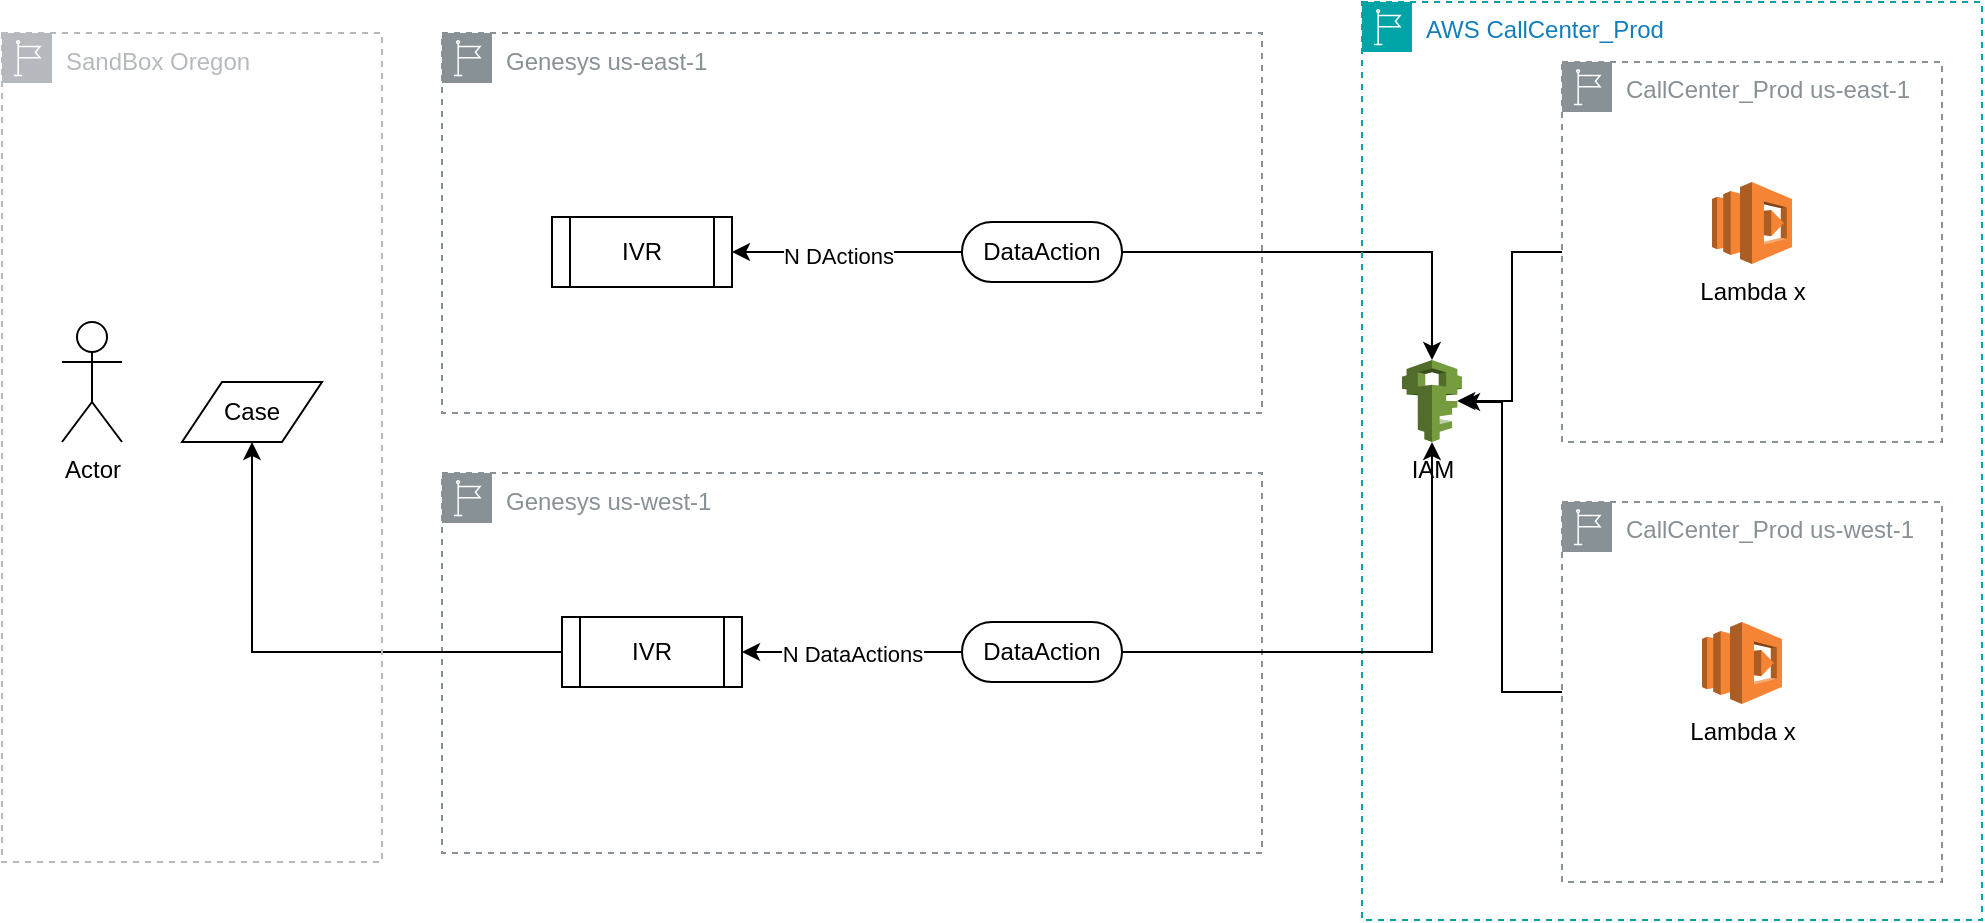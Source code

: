 <mxfile version="24.7.12">
  <diagram name="Página-1" id="ujGo8nRJIDXq_h9ByG9u">
    <mxGraphModel dx="1323" dy="1105" grid="1" gridSize="10" guides="1" tooltips="1" connect="1" arrows="1" fold="1" page="1" pageScale="1" pageWidth="1169" pageHeight="827" math="0" shadow="0">
      <root>
        <mxCell id="0" />
        <mxCell id="1" parent="0" />
        <mxCell id="kwSnkxbTyY6jpW13EwU1-3" value="CallCenter_Prod us-east-1" style="sketch=0;outlineConnect=0;gradientColor=none;html=1;whiteSpace=wrap;fontSize=12;fontStyle=0;shape=mxgraph.aws4.group;grIcon=mxgraph.aws4.group_region;strokeColor=#879196;fillColor=none;verticalAlign=top;align=left;spacingLeft=30;fontColor=#879196;dashed=1;" vertex="1" parent="1">
          <mxGeometry x="860" y="80" width="190" height="190" as="geometry" />
        </mxCell>
        <mxCell id="kwSnkxbTyY6jpW13EwU1-14" style="edgeStyle=orthogonalEdgeStyle;rounded=0;orthogonalLoop=1;jettySize=auto;html=1;" edge="1" parent="1" source="kwSnkxbTyY6jpW13EwU1-4" target="kwSnkxbTyY6jpW13EwU1-12">
          <mxGeometry relative="1" as="geometry">
            <Array as="points">
              <mxPoint x="830" y="395" />
              <mxPoint x="830" y="250" />
            </Array>
          </mxGeometry>
        </mxCell>
        <mxCell id="kwSnkxbTyY6jpW13EwU1-4" value="CallCenter_Prod us-west-1" style="sketch=0;outlineConnect=0;gradientColor=none;html=1;whiteSpace=wrap;fontSize=12;fontStyle=0;shape=mxgraph.aws4.group;grIcon=mxgraph.aws4.group_region;strokeColor=#879196;fillColor=none;verticalAlign=top;align=left;spacingLeft=30;fontColor=#879196;dashed=1;" vertex="1" parent="1">
          <mxGeometry x="860" y="300" width="190" height="190" as="geometry" />
        </mxCell>
        <mxCell id="kwSnkxbTyY6jpW13EwU1-5" value="Lambda x" style="outlineConnect=0;dashed=0;verticalLabelPosition=bottom;verticalAlign=top;align=center;html=1;shape=mxgraph.aws3.lambda;fillColor=#F58534;gradientColor=none;" vertex="1" parent="1">
          <mxGeometry x="935" y="140" width="40" height="41" as="geometry" />
        </mxCell>
        <mxCell id="kwSnkxbTyY6jpW13EwU1-6" value="Lambda x" style="outlineConnect=0;dashed=0;verticalLabelPosition=bottom;verticalAlign=top;align=center;html=1;shape=mxgraph.aws3.lambda;fillColor=#F58534;gradientColor=none;" vertex="1" parent="1">
          <mxGeometry x="930" y="360" width="40" height="41" as="geometry" />
        </mxCell>
        <mxCell id="kwSnkxbTyY6jpW13EwU1-8" value="Genesys us-east-1" style="sketch=0;outlineConnect=0;gradientColor=none;html=1;whiteSpace=wrap;fontSize=12;fontStyle=0;shape=mxgraph.aws4.group;grIcon=mxgraph.aws4.group_region;strokeColor=#879196;fillColor=none;verticalAlign=top;align=left;spacingLeft=30;fontColor=#879196;dashed=1;" vertex="1" parent="1">
          <mxGeometry x="300" y="65.5" width="410" height="190" as="geometry" />
        </mxCell>
        <mxCell id="kwSnkxbTyY6jpW13EwU1-15" style="edgeStyle=orthogonalEdgeStyle;rounded=0;orthogonalLoop=1;jettySize=auto;html=1;" edge="1" parent="1" source="kwSnkxbTyY6jpW13EwU1-7" target="kwSnkxbTyY6jpW13EwU1-12">
          <mxGeometry relative="1" as="geometry" />
        </mxCell>
        <mxCell id="kwSnkxbTyY6jpW13EwU1-20" style="edgeStyle=orthogonalEdgeStyle;rounded=0;orthogonalLoop=1;jettySize=auto;html=1;entryX=1;entryY=0.5;entryDx=0;entryDy=0;" edge="1" parent="1" source="kwSnkxbTyY6jpW13EwU1-7" target="kwSnkxbTyY6jpW13EwU1-18">
          <mxGeometry relative="1" as="geometry" />
        </mxCell>
        <mxCell id="kwSnkxbTyY6jpW13EwU1-21" value="N DActions" style="edgeLabel;html=1;align=center;verticalAlign=middle;resizable=0;points=[];" vertex="1" connectable="0" parent="kwSnkxbTyY6jpW13EwU1-20">
          <mxGeometry x="0.086" y="2" relative="1" as="geometry">
            <mxPoint as="offset" />
          </mxGeometry>
        </mxCell>
        <mxCell id="kwSnkxbTyY6jpW13EwU1-7" value="DataAction" style="html=1;dashed=0;whiteSpace=wrap;shape=mxgraph.dfd.start" vertex="1" parent="1">
          <mxGeometry x="560" y="160" width="80" height="30" as="geometry" />
        </mxCell>
        <mxCell id="kwSnkxbTyY6jpW13EwU1-10" value="AWS CallCenter_Prod" style="points=[[0,0],[0.25,0],[0.5,0],[0.75,0],[1,0],[1,0.25],[1,0.5],[1,0.75],[1,1],[0.75,1],[0.5,1],[0.25,1],[0,1],[0,0.75],[0,0.5],[0,0.25]];outlineConnect=0;gradientColor=none;html=1;whiteSpace=wrap;fontSize=12;fontStyle=0;container=1;pointerEvents=0;collapsible=0;recursiveResize=0;shape=mxgraph.aws4.group;grIcon=mxgraph.aws4.group_region;strokeColor=#00A4A6;fillColor=none;verticalAlign=top;align=left;spacingLeft=30;fontColor=#147EBA;dashed=1;" vertex="1" parent="1">
          <mxGeometry x="760" y="50" width="310" height="459" as="geometry" />
        </mxCell>
        <mxCell id="kwSnkxbTyY6jpW13EwU1-12" value="IAM" style="outlineConnect=0;dashed=0;verticalLabelPosition=bottom;verticalAlign=top;align=center;html=1;shape=mxgraph.aws3.iam;fillColor=#759C3E;gradientColor=none;" vertex="1" parent="kwSnkxbTyY6jpW13EwU1-10">
          <mxGeometry x="20" y="179" width="30" height="41" as="geometry" />
        </mxCell>
        <mxCell id="kwSnkxbTyY6jpW13EwU1-11" value="Genesys us-west-1" style="sketch=0;outlineConnect=0;gradientColor=none;html=1;whiteSpace=wrap;fontSize=12;fontStyle=0;shape=mxgraph.aws4.group;grIcon=mxgraph.aws4.group_region;strokeColor=#879196;fillColor=none;verticalAlign=top;align=left;spacingLeft=30;fontColor=#879196;dashed=1;" vertex="1" parent="1">
          <mxGeometry x="300" y="285.5" width="410" height="190" as="geometry" />
        </mxCell>
        <mxCell id="kwSnkxbTyY6jpW13EwU1-13" style="edgeStyle=orthogonalEdgeStyle;rounded=0;orthogonalLoop=1;jettySize=auto;html=1;entryX=0.92;entryY=0.5;entryDx=0;entryDy=0;entryPerimeter=0;" edge="1" parent="1" source="kwSnkxbTyY6jpW13EwU1-3" target="kwSnkxbTyY6jpW13EwU1-12">
          <mxGeometry relative="1" as="geometry" />
        </mxCell>
        <mxCell id="kwSnkxbTyY6jpW13EwU1-24" style="edgeStyle=orthogonalEdgeStyle;rounded=0;orthogonalLoop=1;jettySize=auto;html=1;entryX=1;entryY=0.5;entryDx=0;entryDy=0;" edge="1" parent="1" source="kwSnkxbTyY6jpW13EwU1-16" target="kwSnkxbTyY6jpW13EwU1-23">
          <mxGeometry relative="1" as="geometry" />
        </mxCell>
        <mxCell id="kwSnkxbTyY6jpW13EwU1-25" value="N DataActions" style="edgeLabel;html=1;align=center;verticalAlign=middle;resizable=0;points=[];" vertex="1" connectable="0" parent="kwSnkxbTyY6jpW13EwU1-24">
          <mxGeometry y="1" relative="1" as="geometry">
            <mxPoint as="offset" />
          </mxGeometry>
        </mxCell>
        <mxCell id="kwSnkxbTyY6jpW13EwU1-16" value="DataAction" style="html=1;dashed=0;whiteSpace=wrap;shape=mxgraph.dfd.start" vertex="1" parent="1">
          <mxGeometry x="560" y="360" width="80" height="30" as="geometry" />
        </mxCell>
        <mxCell id="kwSnkxbTyY6jpW13EwU1-17" style="edgeStyle=orthogonalEdgeStyle;rounded=0;orthogonalLoop=1;jettySize=auto;html=1;entryX=0.5;entryY=1;entryDx=0;entryDy=0;entryPerimeter=0;" edge="1" parent="1" source="kwSnkxbTyY6jpW13EwU1-16" target="kwSnkxbTyY6jpW13EwU1-12">
          <mxGeometry relative="1" as="geometry" />
        </mxCell>
        <mxCell id="kwSnkxbTyY6jpW13EwU1-18" value="IVR" style="shape=process;whiteSpace=wrap;html=1;backgroundOutline=1;" vertex="1" parent="1">
          <mxGeometry x="355" y="157.5" width="90" height="35" as="geometry" />
        </mxCell>
        <mxCell id="kwSnkxbTyY6jpW13EwU1-32" style="edgeStyle=orthogonalEdgeStyle;rounded=0;orthogonalLoop=1;jettySize=auto;html=1;" edge="1" parent="1" source="kwSnkxbTyY6jpW13EwU1-23" target="kwSnkxbTyY6jpW13EwU1-30">
          <mxGeometry relative="1" as="geometry" />
        </mxCell>
        <mxCell id="kwSnkxbTyY6jpW13EwU1-23" value="IVR" style="shape=process;whiteSpace=wrap;html=1;backgroundOutline=1;" vertex="1" parent="1">
          <mxGeometry x="360" y="357.5" width="90" height="35" as="geometry" />
        </mxCell>
        <mxCell id="kwSnkxbTyY6jpW13EwU1-27" value="SandBox Oregon" style="sketch=0;outlineConnect=0;gradientColor=none;html=1;whiteSpace=wrap;fontSize=12;fontStyle=0;shape=mxgraph.aws4.group;grIcon=mxgraph.aws4.group_region;strokeColor=#B6BABF;fillColor=none;verticalAlign=top;align=left;spacingLeft=30;fontColor=#B6BABF;dashed=1;" vertex="1" parent="1">
          <mxGeometry x="80" y="65.5" width="190" height="414.5" as="geometry" />
        </mxCell>
        <mxCell id="kwSnkxbTyY6jpW13EwU1-28" value="Actor" style="shape=umlActor;verticalLabelPosition=bottom;verticalAlign=top;html=1;outlineConnect=0;" vertex="1" parent="1">
          <mxGeometry x="110" y="210" width="30" height="60" as="geometry" />
        </mxCell>
        <mxCell id="kwSnkxbTyY6jpW13EwU1-30" value="Case" style="shape=parallelogram;perimeter=parallelogramPerimeter;whiteSpace=wrap;html=1;fixedSize=1;" vertex="1" parent="1">
          <mxGeometry x="170" y="240" width="70" height="30" as="geometry" />
        </mxCell>
      </root>
    </mxGraphModel>
  </diagram>
</mxfile>
